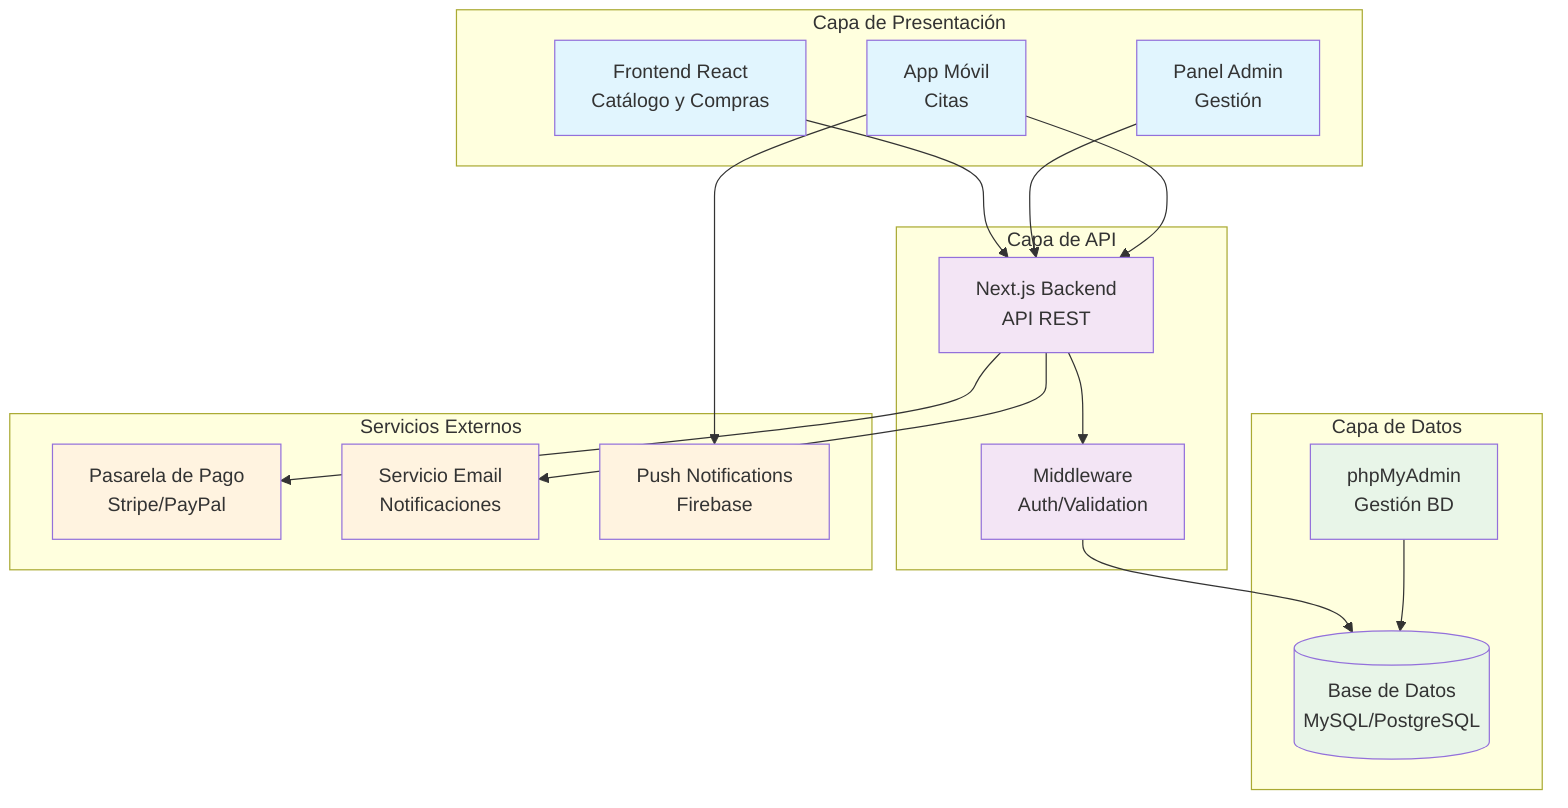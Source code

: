 graph TB
    subgraph "Capa de Presentación"
        A[Frontend React<br/>Catálogo y Compras]
        B[Panel Admin<br/>Gestión]
        C[App Móvil<br/>Citas]
    end
    
    subgraph "Capa de API"
        D[Next.js Backend<br/>API REST]
        E[Middleware<br/>Auth/Validation]
    end
    
    subgraph "Capa de Datos"
        F[(Base de Datos<br/>MySQL/PostgreSQL)]
        G[phpMyAdmin<br/>Gestión BD]
    end
    
    subgraph "Servicios Externos"
        H[Pasarela de Pago<br/>Stripe/PayPal]
        I[Servicio Email<br/>Notificaciones]
        J[Push Notifications<br/>Firebase]
    end
    
    A --> D
    B --> D
    C --> D
    D --> E
    E --> F
    G --> F
    D --> H
    D --> I
    C --> J
    
    classDef frontend fill:#e1f5fe
    classDef backend fill:#f3e5f5
    classDef database fill:#e8f5e8
    classDef external fill:#fff3e0
    
    class A,B,C frontend
    class D,E backend
    class F,G database
    class H,I,J external